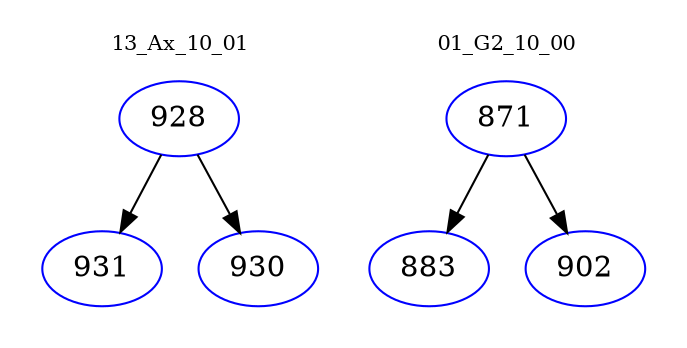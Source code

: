 digraph{
subgraph cluster_0 {
color = white
label = "13_Ax_10_01";
fontsize=10;
T0_928 [label="928", color="blue"]
T0_928 -> T0_931 [color="black"]
T0_931 [label="931", color="blue"]
T0_928 -> T0_930 [color="black"]
T0_930 [label="930", color="blue"]
}
subgraph cluster_1 {
color = white
label = "01_G2_10_00";
fontsize=10;
T1_871 [label="871", color="blue"]
T1_871 -> T1_883 [color="black"]
T1_883 [label="883", color="blue"]
T1_871 -> T1_902 [color="black"]
T1_902 [label="902", color="blue"]
}
}
